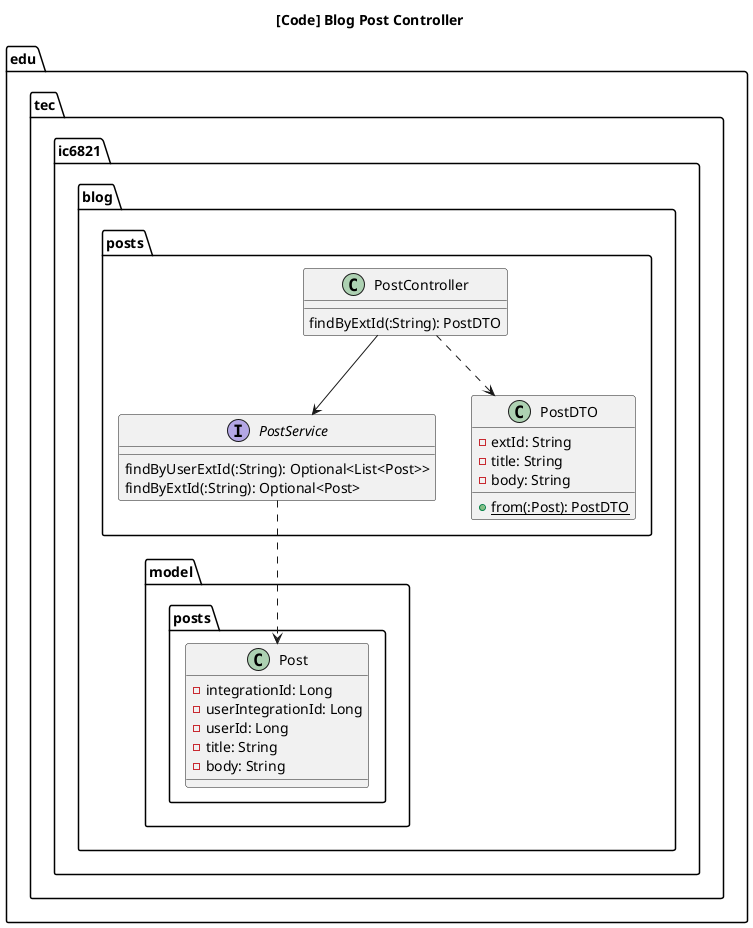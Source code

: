 @startuml

title [Code] Blog Post Controller

package edu.tec.ic6821.blog {
    package posts {

        class PostController {
            findByExtId(:String): PostDTO
        }

        interface PostService {
            findByUserExtId(:String): Optional<List<Post>>
            findByExtId(:String): Optional<Post>
        }

        PostController --> PostService

        class PostDTO {
            - extId: String
            - title: String
            - body: String
            + {static} from(:Post): PostDTO
        }

        PostController ..> PostDTO
    }

    package model.posts {
        class Post {
            - integrationId: Long
            - userIntegrationId: Long
            - userId: Long
            - title: String
            - body: String
        }
    }

    PostService ..> Post
}

@enduml